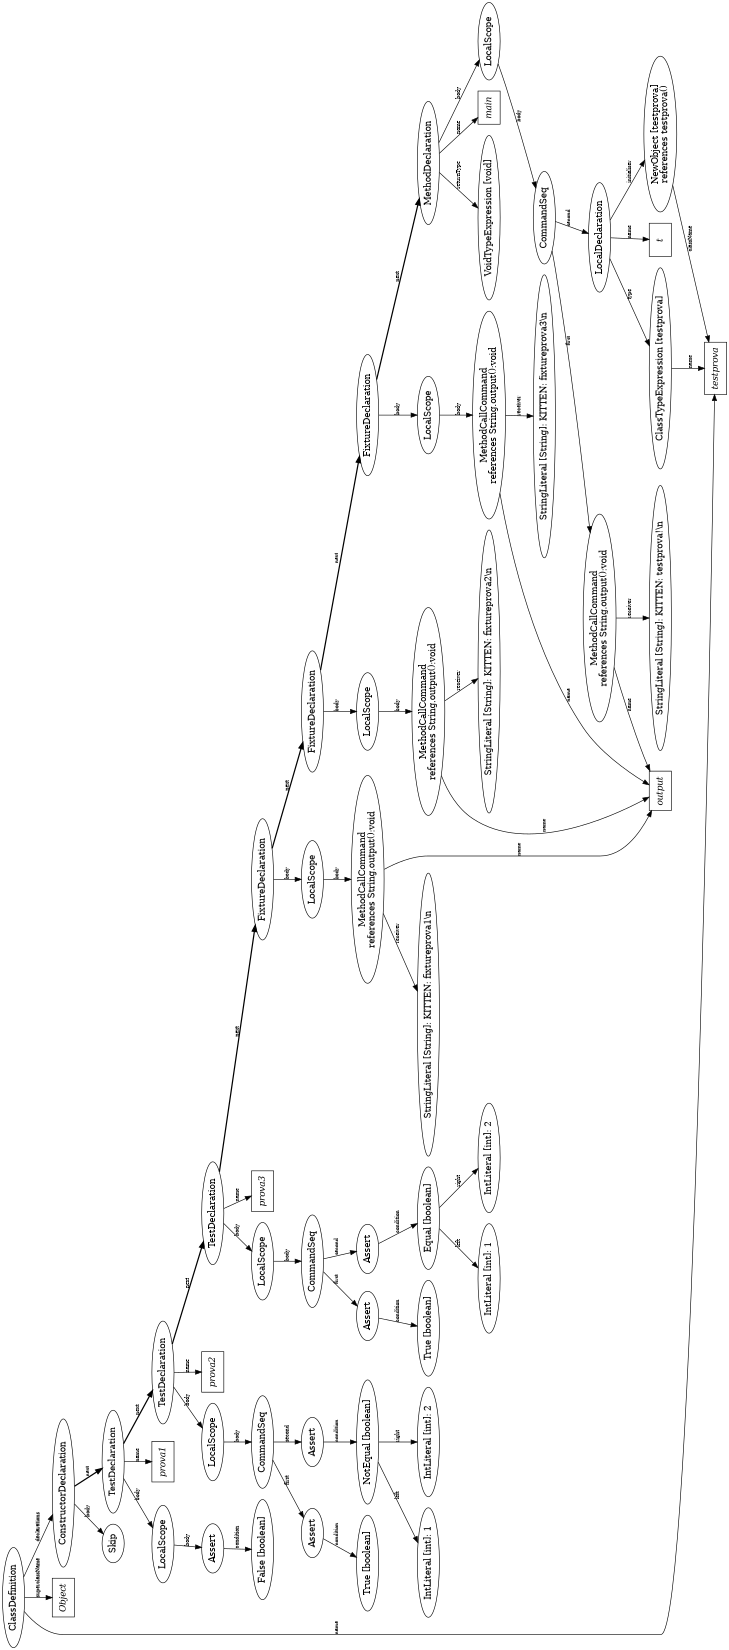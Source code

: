 digraph testprova {
size = "11,7.5";
rotate = 90
node45 [ label = "ClassDefinition"];
symbol_testprova [label = "testprova" fontname = "Times-Italic" shape = box]
node45 -> symbol_testprova [label = "name" fontsize = 8]
symbol_Object [label = "Object" fontname = "Times-Italic" shape = box]
node45 -> symbol_Object [label = "superclassName" fontsize = 8]
node44 [ label = "ConstructorDeclaration"];
node0 [ label = "Skip"];
node44 -> node0 [label = "body" fontsize = 8]
node43 [ label = "TestDeclaration"];
node3 [ label = "LocalScope"];
node2 [ label = "Assert"];
node1 [ label = "False [boolean]"];
node2 -> node1 [label = "condition" fontsize = 8]
node3 -> node2 [label = "body" fontsize = 8]
node43 -> node3 [label = "body" fontsize = 8]
symbol_prova1 [label = "prova1" fontname = "Times-Italic" shape = box]
node43 -> symbol_prova1 [label = "name" fontsize = 8]
node42 [ label = "TestDeclaration"];
node11 [ label = "LocalScope"];
node10 [ label = "CommandSeq"];
node5 [ label = "Assert"];
node4 [ label = "True [boolean]"];
node5 -> node4 [label = "condition" fontsize = 8]
node10 -> node5 [label = "first" fontsize = 8]
node9 [ label = "Assert"];
node8 [ label = "NotEqual [boolean]"];
node6 [ label = "IntLiteral [int]: 1"];
node8 -> node6 [label = "left" fontsize = 8]
node7 [ label = "IntLiteral [int]: 2"];
node8 -> node7 [label = "right" fontsize = 8]
node9 -> node8 [label = "condition" fontsize = 8]
node10 -> node9 [label = "second" fontsize = 8]
node11 -> node10 [label = "body" fontsize = 8]
node42 -> node11 [label = "body" fontsize = 8]
symbol_prova2 [label = "prova2" fontname = "Times-Italic" shape = box]
node42 -> symbol_prova2 [label = "name" fontsize = 8]
node41 [ label = "TestDeclaration"];
node19 [ label = "LocalScope"];
node18 [ label = "CommandSeq"];
node13 [ label = "Assert"];
node12 [ label = "True [boolean]"];
node13 -> node12 [label = "condition" fontsize = 8]
node18 -> node13 [label = "first" fontsize = 8]
node17 [ label = "Assert"];
node16 [ label = "Equal [boolean]"];
node14 [ label = "IntLiteral [int]: 1"];
node16 -> node14 [label = "left" fontsize = 8]
node15 [ label = "IntLiteral [int]: 2"];
node16 -> node15 [label = "right" fontsize = 8]
node17 -> node16 [label = "condition" fontsize = 8]
node18 -> node17 [label = "second" fontsize = 8]
node19 -> node18 [label = "body" fontsize = 8]
node41 -> node19 [label = "body" fontsize = 8]
symbol_prova3 [label = "prova3" fontname = "Times-Italic" shape = box]
node41 -> symbol_prova3 [label = "name" fontsize = 8]
node40 [ label = "FixtureDeclaration"];
node22 [ label = "LocalScope"];
node21 [ label = "MethodCallCommand\nreferences String.output():void"];
node20 [ label = "StringLiteral [String]: KITTEN: fixtureprova1\\n"];
node21 -> node20 [label = "receiver" fontsize = 8]
symbol_output [label = "output" fontname = "Times-Italic" shape = box]
node21 -> symbol_output [label = "name" fontsize = 8]
node22 -> node21 [label = "body" fontsize = 8]
node40 -> node22 [label = "body" fontsize = 8]
node39 [ label = "FixtureDeclaration"];
node25 [ label = "LocalScope"];
node24 [ label = "MethodCallCommand\nreferences String.output():void"];
node23 [ label = "StringLiteral [String]: KITTEN: fixtureprova2\\n"];
node24 -> node23 [label = "receiver" fontsize = 8]
symbol_output [label = "output" fontname = "Times-Italic" shape = box]
node24 -> symbol_output [label = "name" fontsize = 8]
node25 -> node24 [label = "body" fontsize = 8]
node39 -> node25 [label = "body" fontsize = 8]
node38 [ label = "FixtureDeclaration"];
node28 [ label = "LocalScope"];
node27 [ label = "MethodCallCommand\nreferences String.output():void"];
node26 [ label = "StringLiteral [String]: KITTEN: fixtureprova3\\n"];
node27 -> node26 [label = "receiver" fontsize = 8]
symbol_output [label = "output" fontname = "Times-Italic" shape = box]
node27 -> symbol_output [label = "name" fontsize = 8]
node28 -> node27 [label = "body" fontsize = 8]
node38 -> node28 [label = "body" fontsize = 8]
node37 [ label = "MethodDeclaration"];
node29 [ label = "VoidTypeExpression [void]"];
node37 -> node29 [label = "returnType" fontsize = 8]
symbol_main [label = "main" fontname = "Times-Italic" shape = box]
node37 -> symbol_main [label = "name" fontsize = 8]
node36 [ label = "LocalScope"];
node35 [ label = "CommandSeq"];
node31 [ label = "MethodCallCommand\nreferences String.output():void"];
node30 [ label = "StringLiteral [String]: KITTEN: testprova!\\n"];
node31 -> node30 [label = "receiver" fontsize = 8]
symbol_output [label = "output" fontname = "Times-Italic" shape = box]
node31 -> symbol_output [label = "name" fontsize = 8]
node35 -> node31 [label = "first" fontsize = 8]
node34 [ label = "LocalDeclaration"];
node32 [ label = "ClassTypeExpression [testprova]"];
symbol_testprova [label = "testprova" fontname = "Times-Italic" shape = box]
node32 -> symbol_testprova [label = "name" fontsize = 8]
node34 -> node32 [label = "type" fontsize = 8]
symbol_t [label = "t" fontname = "Times-Italic" shape = box]
node34 -> symbol_t [label = "name" fontsize = 8]
node33 [ label = "NewObject [testprova]\nreferences testprova()"];
symbol_testprova [label = "testprova" fontname = "Times-Italic" shape = box]
node33 -> symbol_testprova [label = "className" fontsize = 8]
node34 -> node33 [label = "initialiser" fontsize = 8]
node35 -> node34 [label = "second" fontsize = 8]
node36 -> node35 [label = "body" fontsize = 8]
node37 -> node36 [label = "body" fontsize = 8]
node38 -> node37 [label = "next" fontsize = 8 style = bold]
node39 -> node38 [label = "next" fontsize = 8 style = bold]
node40 -> node39 [label = "next" fontsize = 8 style = bold]
node41 -> node40 [label = "next" fontsize = 8 style = bold]
node42 -> node41 [label = "next" fontsize = 8 style = bold]
node43 -> node42 [label = "next" fontsize = 8 style = bold]
node44 -> node43 [label = "next" fontsize = 8 style = bold]
node45 -> node44 [label = "declarations" fontsize = 8]
}